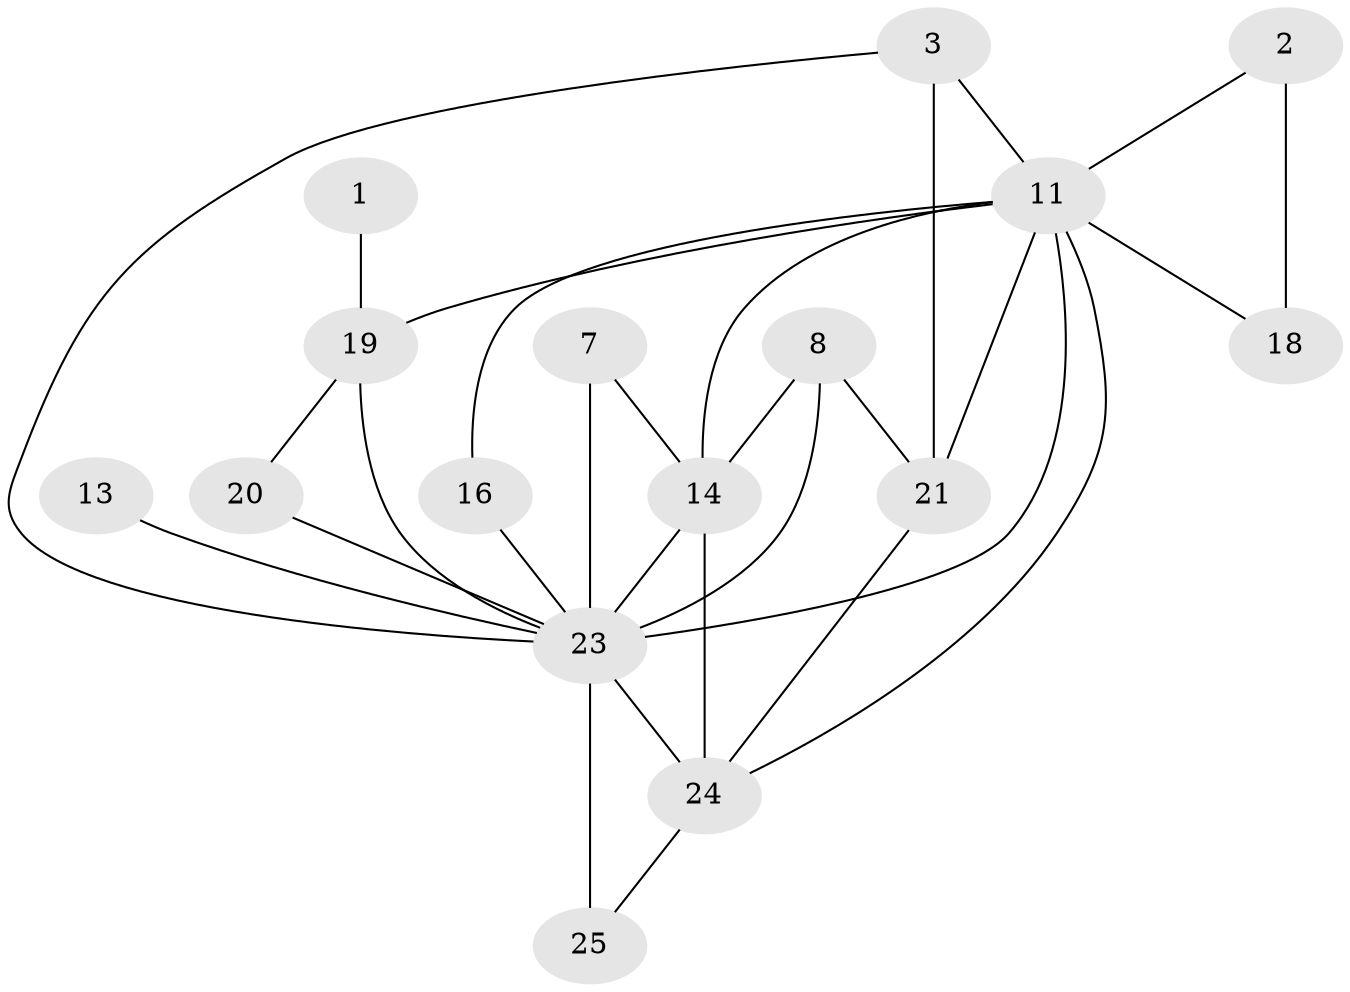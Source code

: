 // original degree distribution, {4: 0.09090909090909091, 2: 0.2597402597402597, 1: 0.19480519480519481, 5: 0.07792207792207792, 3: 0.24675324675324675, 0: 0.1038961038961039, 6: 0.025974025974025976}
// Generated by graph-tools (version 1.1) at 2025/35/03/04/25 23:35:49]
// undirected, 16 vertices, 29 edges
graph export_dot {
  node [color=gray90,style=filled];
  1;
  2;
  3;
  7;
  8;
  11;
  13;
  14;
  16;
  18;
  19;
  20;
  21;
  23;
  24;
  25;
  1 -- 19 [weight=1.0];
  2 -- 11 [weight=1.0];
  2 -- 18 [weight=2.0];
  3 -- 11 [weight=1.0];
  3 -- 21 [weight=1.0];
  3 -- 23 [weight=1.0];
  7 -- 14 [weight=2.0];
  7 -- 23 [weight=1.0];
  8 -- 14 [weight=1.0];
  8 -- 21 [weight=2.0];
  8 -- 23 [weight=1.0];
  11 -- 14 [weight=1.0];
  11 -- 16 [weight=1.0];
  11 -- 18 [weight=1.0];
  11 -- 19 [weight=1.0];
  11 -- 21 [weight=1.0];
  11 -- 23 [weight=1.0];
  11 -- 24 [weight=1.0];
  13 -- 23 [weight=1.0];
  14 -- 23 [weight=3.0];
  14 -- 24 [weight=2.0];
  16 -- 23 [weight=1.0];
  19 -- 20 [weight=1.0];
  19 -- 23 [weight=1.0];
  20 -- 23 [weight=1.0];
  21 -- 24 [weight=1.0];
  23 -- 24 [weight=1.0];
  23 -- 25 [weight=2.0];
  24 -- 25 [weight=1.0];
}
